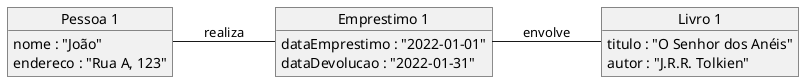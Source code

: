 @startuml
left to right direction
object "Pessoa 1" as p1 {
    nome : "João"
    endereco : "Rua A, 123"
}

object "Livro 1" as l1 {
    titulo : "O Senhor dos Anéis"
    autor : "J.R.R. Tolkien"
}

object "Emprestimo 1" as e1 {
    dataEmprestimo : "2022-01-01"
    dataDevolucao : "2022-01-31"
}

p1 -- e1 : realiza
e1 -- l1 : envolve
@enduml